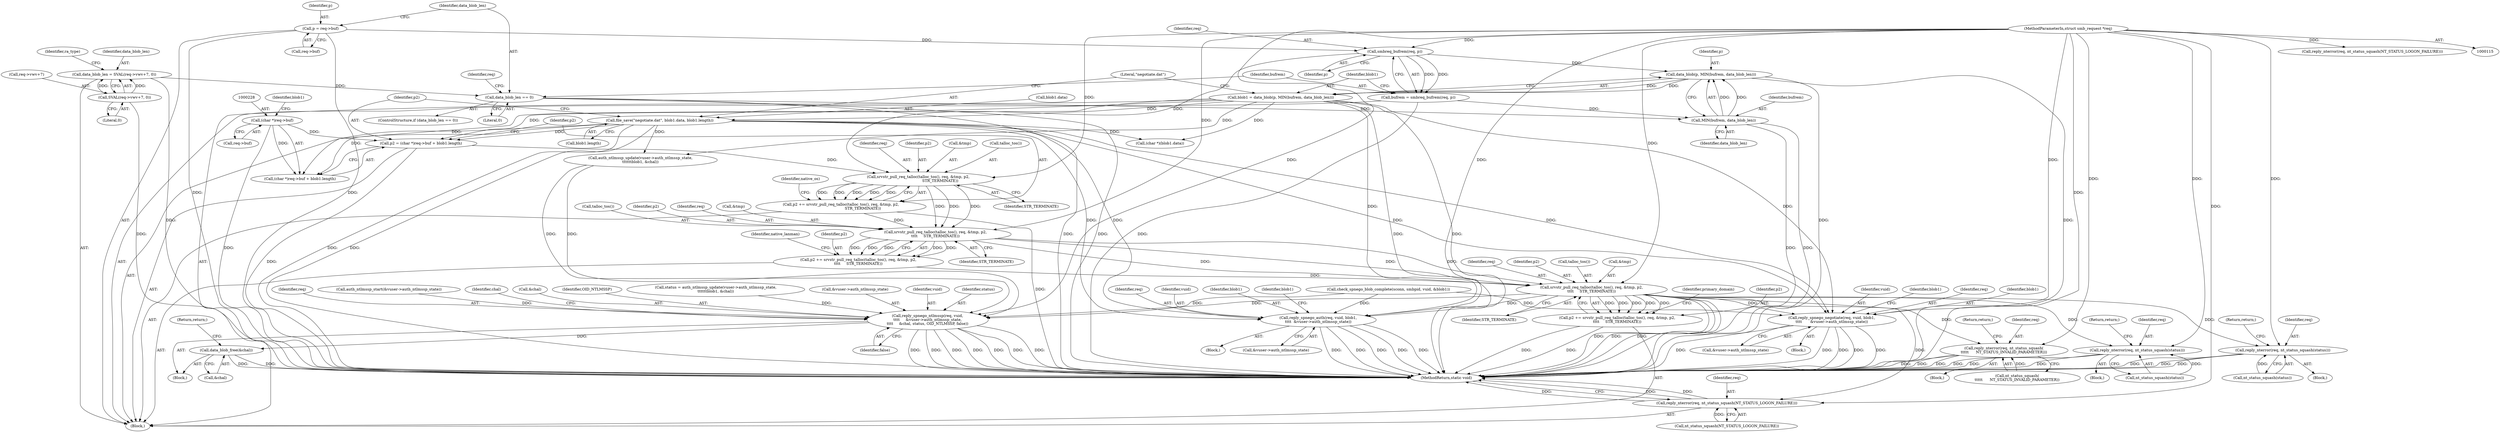 digraph "0_samba_9280051bfba337458722fb157f3082f93cbd9f2b@pointer" {
"1000267" [label="(Call,srvstr_pull_req_talloc(talloc_tos(), req, &tmp, p2,\n\t\t\t\t     STR_TERMINATE))"];
"1000252" [label="(Call,srvstr_pull_req_talloc(talloc_tos(), req, &tmp, p2,\n\t\t\t\t     STR_TERMINATE))"];
"1000237" [label="(Call,srvstr_pull_req_talloc(talloc_tos(), req, &tmp, p2,\n                                     STR_TERMINATE))"];
"1000206" [label="(Call,smbreq_bufrem(req, p))"];
"1000116" [label="(MethodParameterIn,struct smb_request *req)"];
"1000189" [label="(Call,p = req->buf)"];
"1000224" [label="(Call,p2 = (char *)req->buf + blob1.length)"];
"1000227" [label="(Call,(char *)req->buf)"];
"1000216" [label="(Call,file_save(\"negotiate.dat\", blob1.data, blob1.length))"];
"1000209" [label="(Call,blob1 = data_blob(p, MIN(bufrem, data_blob_len)))"];
"1000211" [label="(Call,data_blob(p, MIN(bufrem, data_blob_len)))"];
"1000213" [label="(Call,MIN(bufrem, data_blob_len))"];
"1000204" [label="(Call,bufrem = smbreq_bufrem(req, p))"];
"1000195" [label="(Call,data_blob_len == 0)"];
"1000127" [label="(Call,data_blob_len = SVAL(req->vwv+7, 0))"];
"1000129" [label="(Call,SVAL(req->vwv+7, 0))"];
"1000235" [label="(Call,p2 += srvstr_pull_req_talloc(talloc_tos(), req, &tmp, p2,\n                                     STR_TERMINATE))"];
"1000250" [label="(Call,p2 += srvstr_pull_req_talloc(talloc_tos(), req, &tmp, p2,\n\t\t\t\t     STR_TERMINATE))"];
"1000265" [label="(Call,p2 += srvstr_pull_req_talloc(talloc_tos(), req, &tmp, p2,\n\t\t\t\t     STR_TERMINATE))"];
"1000362" [label="(Call,reply_nterror(req, nt_status_squash(\n\t\t\t\t\t      NT_STATUS_INVALID_PARAMETER)))"];
"1000403" [label="(Call,reply_nterror(req, nt_status_squash(status)))"];
"1000418" [label="(Call,reply_spnego_negotiate(req, vuid, blob1,\n\t\t\t\t       &vuser->auth_ntlmssp_state))"];
"1000440" [label="(Call,reply_spnego_auth(req, vuid, blob1,\n\t\t\t\t  &vuser->auth_ntlmssp_state))"];
"1000489" [label="(Call,reply_nterror(req, nt_status_squash(status)))"];
"1000506" [label="(Call,reply_spnego_ntlmssp(req, vuid,\n\t\t\t\t     &vuser->auth_ntlmssp_state,\n\t\t\t\t     &chal, status, OID_NTLMSSP, false))"];
"1000518" [label="(Call,data_blob_free(&chal))"];
"1000528" [label="(Call,reply_nterror(req, nt_status_squash(NT_STATUS_LOGON_FAILURE)))"];
"1000224" [label="(Call,p2 = (char *)req->buf + blob1.length)"];
"1000204" [label="(Call,bufrem = smbreq_bufrem(req, p))"];
"1000227" [label="(Call,(char *)req->buf)"];
"1000226" [label="(Call,(char *)req->buf + blob1.length)"];
"1000275" [label="(Identifier,primary_domain)"];
"1000491" [label="(Call,nt_status_squash(status))"];
"1000443" [label="(Identifier,blob1)"];
"1000420" [label="(Identifier,vuid)"];
"1000507" [label="(Identifier,req)"];
"1000252" [label="(Call,srvstr_pull_req_talloc(talloc_tos(), req, &tmp, p2,\n\t\t\t\t     STR_TERMINATE))"];
"1000463" [label="(Block,)"];
"1000257" [label="(Identifier,p2)"];
"1000250" [label="(Call,p2 += srvstr_pull_req_talloc(talloc_tos(), req, &tmp, p2,\n\t\t\t\t     STR_TERMINATE))"];
"1000272" [label="(Identifier,p2)"];
"1000129" [label="(Call,SVAL(req->vwv+7, 0))"];
"1000417" [label="(Block,)"];
"1000442" [label="(Identifier,vuid)"];
"1000127" [label="(Call,data_blob_len = SVAL(req->vwv+7, 0))"];
"1000364" [label="(Call,nt_status_squash(\n\t\t\t\t\t      NT_STATUS_INVALID_PARAMETER))"];
"1000428" [label="(Identifier,blob1)"];
"1000213" [label="(Call,MIN(bufrem, data_blob_len))"];
"1000233" [label="(Identifier,blob1)"];
"1000135" [label="(Literal,0)"];
"1000405" [label="(Call,nt_status_squash(status))"];
"1000260" [label="(Identifier,native_lanman)"];
"1000473" [label="(Call,auth_ntlmssp_start(&vuser->auth_ntlmssp_state))"];
"1000519" [label="(Call,&chal)"];
"1000362" [label="(Call,reply_nterror(req, nt_status_squash(\n\t\t\t\t\t      NT_STATUS_INVALID_PARAMETER)))"];
"1000450" [label="(Identifier,blob1)"];
"1000268" [label="(Call,talloc_tos())"];
"1000225" [label="(Identifier,p2)"];
"1000506" [label="(Call,reply_spnego_ntlmssp(req, vuid,\n\t\t\t\t     &vuser->auth_ntlmssp_state,\n\t\t\t\t     &chal, status, OID_NTLMSSP, false))"];
"1000404" [label="(Identifier,req)"];
"1000270" [label="(Call,&tmp)"];
"1000199" [label="(Call,reply_nterror(req, nt_status_squash(NT_STATUS_LOGON_FAILURE)))"];
"1000209" [label="(Call,blob1 = data_blob(p, MIN(bufrem, data_blob_len)))"];
"1000116" [label="(MethodParameterIn,struct smb_request *req)"];
"1000258" [label="(Identifier,STR_TERMINATE)"];
"1000520" [label="(Identifier,chal)"];
"1000496" [label="(Call,auth_ntlmssp_update(vuser->auth_ntlmssp_state,\n\t\t\t\t\t\tblob1, &chal))"];
"1000194" [label="(ControlStructure,if (data_blob_len == 0))"];
"1000265" [label="(Call,p2 += srvstr_pull_req_talloc(talloc_tos(), req, &tmp, p2,\n\t\t\t\t     STR_TERMINATE))"];
"1000366" [label="(Return,return;)"];
"1000517" [label="(Identifier,false)"];
"1000253" [label="(Call,talloc_tos())"];
"1000513" [label="(Call,&chal)"];
"1000212" [label="(Identifier,p)"];
"1000439" [label="(Block,)"];
"1000191" [label="(Call,req->buf)"];
"1000418" [label="(Call,reply_spnego_negotiate(req, vuid, blob1,\n\t\t\t\t       &vuser->auth_ntlmssp_state))"];
"1000217" [label="(Literal,\"negotiate.dat\")"];
"1000138" [label="(Identifier,ra_type)"];
"1000419" [label="(Identifier,req)"];
"1000229" [label="(Call,req->buf)"];
"1000117" [label="(Block,)"];
"1000189" [label="(Call,p = req->buf)"];
"1000235" [label="(Call,p2 += srvstr_pull_req_talloc(talloc_tos(), req, &tmp, p2,\n                                     STR_TERMINATE))"];
"1000245" [label="(Identifier,native_os)"];
"1000242" [label="(Identifier,p2)"];
"1000530" [label="(Call,nt_status_squash(NT_STATUS_LOGON_FAILURE))"];
"1000216" [label="(Call,file_save(\"negotiate.dat\", blob1.data, blob1.length))"];
"1000444" [label="(Call,&vuser->auth_ntlmssp_state)"];
"1000493" [label="(Return,return;)"];
"1000190" [label="(Identifier,p)"];
"1000267" [label="(Call,srvstr_pull_req_talloc(talloc_tos(), req, &tmp, p2,\n\t\t\t\t     STR_TERMINATE))"];
"1000532" [label="(MethodReturn,static void)"];
"1000440" [label="(Call,reply_spnego_auth(req, vuid, blob1,\n\t\t\t\t  &vuser->auth_ntlmssp_state))"];
"1000254" [label="(Identifier,req)"];
"1000455" [label="(Call,(char *)(blob1.data))"];
"1000200" [label="(Identifier,req)"];
"1000195" [label="(Call,data_blob_len == 0)"];
"1000380" [label="(Call,check_spnego_blob_complete(sconn, smbpid, vuid, &blob1))"];
"1000521" [label="(Return,return;)"];
"1000269" [label="(Identifier,req)"];
"1000266" [label="(Identifier,p2)"];
"1000489" [label="(Call,reply_nterror(req, nt_status_squash(status)))"];
"1000240" [label="(Call,&tmp)"];
"1000211" [label="(Call,data_blob(p, MIN(bufrem, data_blob_len)))"];
"1000441" [label="(Identifier,req)"];
"1000197" [label="(Literal,0)"];
"1000363" [label="(Identifier,req)"];
"1000407" [label="(Return,return;)"];
"1000490" [label="(Identifier,req)"];
"1000516" [label="(Identifier,OID_NTLMSSP)"];
"1000494" [label="(Call,status = auth_ntlmssp_update(vuser->auth_ntlmssp_state,\n\t\t\t\t\t\tblob1, &chal))"];
"1000518" [label="(Call,data_blob_free(&chal))"];
"1000196" [label="(Identifier,data_blob_len)"];
"1000238" [label="(Call,talloc_tos())"];
"1000207" [label="(Identifier,req)"];
"1000255" [label="(Call,&tmp)"];
"1000529" [label="(Identifier,req)"];
"1000239" [label="(Identifier,req)"];
"1000128" [label="(Identifier,data_blob_len)"];
"1000218" [label="(Call,blob1.data)"];
"1000210" [label="(Identifier,blob1)"];
"1000509" [label="(Call,&vuser->auth_ntlmssp_state)"];
"1000390" [label="(Block,)"];
"1000251" [label="(Identifier,p2)"];
"1000508" [label="(Identifier,vuid)"];
"1000214" [label="(Identifier,bufrem)"];
"1000130" [label="(Call,req->vwv+7)"];
"1000205" [label="(Identifier,bufrem)"];
"1000236" [label="(Identifier,p2)"];
"1000515" [label="(Identifier,status)"];
"1000273" [label="(Identifier,STR_TERMINATE)"];
"1000528" [label="(Call,reply_nterror(req, nt_status_squash(NT_STATUS_LOGON_FAILURE)))"];
"1000358" [label="(Block,)"];
"1000221" [label="(Call,blob1.length)"];
"1000215" [label="(Identifier,data_blob_len)"];
"1000237" [label="(Call,srvstr_pull_req_talloc(talloc_tos(), req, &tmp, p2,\n                                     STR_TERMINATE))"];
"1000206" [label="(Call,smbreq_bufrem(req, p))"];
"1000482" [label="(Block,)"];
"1000243" [label="(Identifier,STR_TERMINATE)"];
"1000421" [label="(Identifier,blob1)"];
"1000422" [label="(Call,&vuser->auth_ntlmssp_state)"];
"1000208" [label="(Identifier,p)"];
"1000403" [label="(Call,reply_nterror(req, nt_status_squash(status)))"];
"1000267" -> "1000265"  [label="AST: "];
"1000267" -> "1000273"  [label="CFG: "];
"1000268" -> "1000267"  [label="AST: "];
"1000269" -> "1000267"  [label="AST: "];
"1000270" -> "1000267"  [label="AST: "];
"1000272" -> "1000267"  [label="AST: "];
"1000273" -> "1000267"  [label="AST: "];
"1000265" -> "1000267"  [label="CFG: "];
"1000267" -> "1000532"  [label="DDG: "];
"1000267" -> "1000532"  [label="DDG: "];
"1000267" -> "1000532"  [label="DDG: "];
"1000267" -> "1000265"  [label="DDG: "];
"1000267" -> "1000265"  [label="DDG: "];
"1000267" -> "1000265"  [label="DDG: "];
"1000267" -> "1000265"  [label="DDG: "];
"1000267" -> "1000265"  [label="DDG: "];
"1000252" -> "1000267"  [label="DDG: "];
"1000252" -> "1000267"  [label="DDG: "];
"1000252" -> "1000267"  [label="DDG: "];
"1000116" -> "1000267"  [label="DDG: "];
"1000250" -> "1000267"  [label="DDG: "];
"1000267" -> "1000362"  [label="DDG: "];
"1000267" -> "1000403"  [label="DDG: "];
"1000267" -> "1000418"  [label="DDG: "];
"1000267" -> "1000440"  [label="DDG: "];
"1000267" -> "1000489"  [label="DDG: "];
"1000267" -> "1000506"  [label="DDG: "];
"1000267" -> "1000528"  [label="DDG: "];
"1000252" -> "1000250"  [label="AST: "];
"1000252" -> "1000258"  [label="CFG: "];
"1000253" -> "1000252"  [label="AST: "];
"1000254" -> "1000252"  [label="AST: "];
"1000255" -> "1000252"  [label="AST: "];
"1000257" -> "1000252"  [label="AST: "];
"1000258" -> "1000252"  [label="AST: "];
"1000250" -> "1000252"  [label="CFG: "];
"1000252" -> "1000250"  [label="DDG: "];
"1000252" -> "1000250"  [label="DDG: "];
"1000252" -> "1000250"  [label="DDG: "];
"1000252" -> "1000250"  [label="DDG: "];
"1000252" -> "1000250"  [label="DDG: "];
"1000237" -> "1000252"  [label="DDG: "];
"1000237" -> "1000252"  [label="DDG: "];
"1000237" -> "1000252"  [label="DDG: "];
"1000116" -> "1000252"  [label="DDG: "];
"1000235" -> "1000252"  [label="DDG: "];
"1000237" -> "1000235"  [label="AST: "];
"1000237" -> "1000243"  [label="CFG: "];
"1000238" -> "1000237"  [label="AST: "];
"1000239" -> "1000237"  [label="AST: "];
"1000240" -> "1000237"  [label="AST: "];
"1000242" -> "1000237"  [label="AST: "];
"1000243" -> "1000237"  [label="AST: "];
"1000235" -> "1000237"  [label="CFG: "];
"1000237" -> "1000235"  [label="DDG: "];
"1000237" -> "1000235"  [label="DDG: "];
"1000237" -> "1000235"  [label="DDG: "];
"1000237" -> "1000235"  [label="DDG: "];
"1000237" -> "1000235"  [label="DDG: "];
"1000206" -> "1000237"  [label="DDG: "];
"1000116" -> "1000237"  [label="DDG: "];
"1000224" -> "1000237"  [label="DDG: "];
"1000206" -> "1000204"  [label="AST: "];
"1000206" -> "1000208"  [label="CFG: "];
"1000207" -> "1000206"  [label="AST: "];
"1000208" -> "1000206"  [label="AST: "];
"1000204" -> "1000206"  [label="CFG: "];
"1000206" -> "1000204"  [label="DDG: "];
"1000206" -> "1000204"  [label="DDG: "];
"1000116" -> "1000206"  [label="DDG: "];
"1000189" -> "1000206"  [label="DDG: "];
"1000206" -> "1000211"  [label="DDG: "];
"1000116" -> "1000115"  [label="AST: "];
"1000116" -> "1000532"  [label="DDG: "];
"1000116" -> "1000199"  [label="DDG: "];
"1000116" -> "1000362"  [label="DDG: "];
"1000116" -> "1000403"  [label="DDG: "];
"1000116" -> "1000418"  [label="DDG: "];
"1000116" -> "1000440"  [label="DDG: "];
"1000116" -> "1000489"  [label="DDG: "];
"1000116" -> "1000506"  [label="DDG: "];
"1000116" -> "1000528"  [label="DDG: "];
"1000189" -> "1000117"  [label="AST: "];
"1000189" -> "1000191"  [label="CFG: "];
"1000190" -> "1000189"  [label="AST: "];
"1000191" -> "1000189"  [label="AST: "];
"1000196" -> "1000189"  [label="CFG: "];
"1000189" -> "1000532"  [label="DDG: "];
"1000189" -> "1000532"  [label="DDG: "];
"1000224" -> "1000117"  [label="AST: "];
"1000224" -> "1000226"  [label="CFG: "];
"1000225" -> "1000224"  [label="AST: "];
"1000226" -> "1000224"  [label="AST: "];
"1000236" -> "1000224"  [label="CFG: "];
"1000224" -> "1000532"  [label="DDG: "];
"1000227" -> "1000224"  [label="DDG: "];
"1000216" -> "1000224"  [label="DDG: "];
"1000209" -> "1000224"  [label="DDG: "];
"1000227" -> "1000226"  [label="AST: "];
"1000227" -> "1000229"  [label="CFG: "];
"1000228" -> "1000227"  [label="AST: "];
"1000229" -> "1000227"  [label="AST: "];
"1000233" -> "1000227"  [label="CFG: "];
"1000227" -> "1000532"  [label="DDG: "];
"1000227" -> "1000226"  [label="DDG: "];
"1000216" -> "1000117"  [label="AST: "];
"1000216" -> "1000221"  [label="CFG: "];
"1000217" -> "1000216"  [label="AST: "];
"1000218" -> "1000216"  [label="AST: "];
"1000221" -> "1000216"  [label="AST: "];
"1000225" -> "1000216"  [label="CFG: "];
"1000216" -> "1000532"  [label="DDG: "];
"1000216" -> "1000532"  [label="DDG: "];
"1000209" -> "1000216"  [label="DDG: "];
"1000216" -> "1000226"  [label="DDG: "];
"1000216" -> "1000418"  [label="DDG: "];
"1000216" -> "1000418"  [label="DDG: "];
"1000216" -> "1000440"  [label="DDG: "];
"1000216" -> "1000440"  [label="DDG: "];
"1000216" -> "1000455"  [label="DDG: "];
"1000216" -> "1000496"  [label="DDG: "];
"1000209" -> "1000117"  [label="AST: "];
"1000209" -> "1000211"  [label="CFG: "];
"1000210" -> "1000209"  [label="AST: "];
"1000211" -> "1000209"  [label="AST: "];
"1000217" -> "1000209"  [label="CFG: "];
"1000209" -> "1000532"  [label="DDG: "];
"1000209" -> "1000532"  [label="DDG: "];
"1000211" -> "1000209"  [label="DDG: "];
"1000211" -> "1000209"  [label="DDG: "];
"1000209" -> "1000226"  [label="DDG: "];
"1000209" -> "1000418"  [label="DDG: "];
"1000209" -> "1000440"  [label="DDG: "];
"1000209" -> "1000455"  [label="DDG: "];
"1000209" -> "1000496"  [label="DDG: "];
"1000211" -> "1000213"  [label="CFG: "];
"1000212" -> "1000211"  [label="AST: "];
"1000213" -> "1000211"  [label="AST: "];
"1000211" -> "1000532"  [label="DDG: "];
"1000211" -> "1000532"  [label="DDG: "];
"1000213" -> "1000211"  [label="DDG: "];
"1000213" -> "1000211"  [label="DDG: "];
"1000213" -> "1000215"  [label="CFG: "];
"1000214" -> "1000213"  [label="AST: "];
"1000215" -> "1000213"  [label="AST: "];
"1000213" -> "1000532"  [label="DDG: "];
"1000213" -> "1000532"  [label="DDG: "];
"1000204" -> "1000213"  [label="DDG: "];
"1000195" -> "1000213"  [label="DDG: "];
"1000204" -> "1000117"  [label="AST: "];
"1000205" -> "1000204"  [label="AST: "];
"1000210" -> "1000204"  [label="CFG: "];
"1000204" -> "1000532"  [label="DDG: "];
"1000195" -> "1000194"  [label="AST: "];
"1000195" -> "1000197"  [label="CFG: "];
"1000196" -> "1000195"  [label="AST: "];
"1000197" -> "1000195"  [label="AST: "];
"1000200" -> "1000195"  [label="CFG: "];
"1000205" -> "1000195"  [label="CFG: "];
"1000195" -> "1000532"  [label="DDG: "];
"1000195" -> "1000532"  [label="DDG: "];
"1000127" -> "1000195"  [label="DDG: "];
"1000127" -> "1000117"  [label="AST: "];
"1000127" -> "1000129"  [label="CFG: "];
"1000128" -> "1000127"  [label="AST: "];
"1000129" -> "1000127"  [label="AST: "];
"1000138" -> "1000127"  [label="CFG: "];
"1000127" -> "1000532"  [label="DDG: "];
"1000129" -> "1000127"  [label="DDG: "];
"1000129" -> "1000127"  [label="DDG: "];
"1000129" -> "1000135"  [label="CFG: "];
"1000130" -> "1000129"  [label="AST: "];
"1000135" -> "1000129"  [label="AST: "];
"1000129" -> "1000532"  [label="DDG: "];
"1000235" -> "1000117"  [label="AST: "];
"1000236" -> "1000235"  [label="AST: "];
"1000245" -> "1000235"  [label="CFG: "];
"1000235" -> "1000532"  [label="DDG: "];
"1000250" -> "1000117"  [label="AST: "];
"1000251" -> "1000250"  [label="AST: "];
"1000260" -> "1000250"  [label="CFG: "];
"1000265" -> "1000117"  [label="AST: "];
"1000266" -> "1000265"  [label="AST: "];
"1000275" -> "1000265"  [label="CFG: "];
"1000265" -> "1000532"  [label="DDG: "];
"1000265" -> "1000532"  [label="DDG: "];
"1000362" -> "1000358"  [label="AST: "];
"1000362" -> "1000364"  [label="CFG: "];
"1000363" -> "1000362"  [label="AST: "];
"1000364" -> "1000362"  [label="AST: "];
"1000366" -> "1000362"  [label="CFG: "];
"1000362" -> "1000532"  [label="DDG: "];
"1000362" -> "1000532"  [label="DDG: "];
"1000362" -> "1000532"  [label="DDG: "];
"1000364" -> "1000362"  [label="DDG: "];
"1000403" -> "1000390"  [label="AST: "];
"1000403" -> "1000405"  [label="CFG: "];
"1000404" -> "1000403"  [label="AST: "];
"1000405" -> "1000403"  [label="AST: "];
"1000407" -> "1000403"  [label="CFG: "];
"1000403" -> "1000532"  [label="DDG: "];
"1000403" -> "1000532"  [label="DDG: "];
"1000403" -> "1000532"  [label="DDG: "];
"1000405" -> "1000403"  [label="DDG: "];
"1000418" -> "1000417"  [label="AST: "];
"1000418" -> "1000422"  [label="CFG: "];
"1000419" -> "1000418"  [label="AST: "];
"1000420" -> "1000418"  [label="AST: "];
"1000421" -> "1000418"  [label="AST: "];
"1000422" -> "1000418"  [label="AST: "];
"1000428" -> "1000418"  [label="CFG: "];
"1000418" -> "1000532"  [label="DDG: "];
"1000418" -> "1000532"  [label="DDG: "];
"1000418" -> "1000532"  [label="DDG: "];
"1000418" -> "1000532"  [label="DDG: "];
"1000418" -> "1000532"  [label="DDG: "];
"1000380" -> "1000418"  [label="DDG: "];
"1000440" -> "1000439"  [label="AST: "];
"1000440" -> "1000444"  [label="CFG: "];
"1000441" -> "1000440"  [label="AST: "];
"1000442" -> "1000440"  [label="AST: "];
"1000443" -> "1000440"  [label="AST: "];
"1000444" -> "1000440"  [label="AST: "];
"1000450" -> "1000440"  [label="CFG: "];
"1000440" -> "1000532"  [label="DDG: "];
"1000440" -> "1000532"  [label="DDG: "];
"1000440" -> "1000532"  [label="DDG: "];
"1000440" -> "1000532"  [label="DDG: "];
"1000440" -> "1000532"  [label="DDG: "];
"1000380" -> "1000440"  [label="DDG: "];
"1000489" -> "1000482"  [label="AST: "];
"1000489" -> "1000491"  [label="CFG: "];
"1000490" -> "1000489"  [label="AST: "];
"1000491" -> "1000489"  [label="AST: "];
"1000493" -> "1000489"  [label="CFG: "];
"1000489" -> "1000532"  [label="DDG: "];
"1000489" -> "1000532"  [label="DDG: "];
"1000489" -> "1000532"  [label="DDG: "];
"1000491" -> "1000489"  [label="DDG: "];
"1000506" -> "1000463"  [label="AST: "];
"1000506" -> "1000517"  [label="CFG: "];
"1000507" -> "1000506"  [label="AST: "];
"1000508" -> "1000506"  [label="AST: "];
"1000509" -> "1000506"  [label="AST: "];
"1000513" -> "1000506"  [label="AST: "];
"1000515" -> "1000506"  [label="AST: "];
"1000516" -> "1000506"  [label="AST: "];
"1000517" -> "1000506"  [label="AST: "];
"1000520" -> "1000506"  [label="CFG: "];
"1000506" -> "1000532"  [label="DDG: "];
"1000506" -> "1000532"  [label="DDG: "];
"1000506" -> "1000532"  [label="DDG: "];
"1000506" -> "1000532"  [label="DDG: "];
"1000506" -> "1000532"  [label="DDG: "];
"1000506" -> "1000532"  [label="DDG: "];
"1000506" -> "1000532"  [label="DDG: "];
"1000380" -> "1000506"  [label="DDG: "];
"1000496" -> "1000506"  [label="DDG: "];
"1000496" -> "1000506"  [label="DDG: "];
"1000473" -> "1000506"  [label="DDG: "];
"1000494" -> "1000506"  [label="DDG: "];
"1000506" -> "1000518"  [label="DDG: "];
"1000518" -> "1000463"  [label="AST: "];
"1000518" -> "1000519"  [label="CFG: "];
"1000519" -> "1000518"  [label="AST: "];
"1000521" -> "1000518"  [label="CFG: "];
"1000518" -> "1000532"  [label="DDG: "];
"1000518" -> "1000532"  [label="DDG: "];
"1000528" -> "1000117"  [label="AST: "];
"1000528" -> "1000530"  [label="CFG: "];
"1000529" -> "1000528"  [label="AST: "];
"1000530" -> "1000528"  [label="AST: "];
"1000532" -> "1000528"  [label="CFG: "];
"1000528" -> "1000532"  [label="DDG: "];
"1000528" -> "1000532"  [label="DDG: "];
"1000528" -> "1000532"  [label="DDG: "];
"1000530" -> "1000528"  [label="DDG: "];
}
